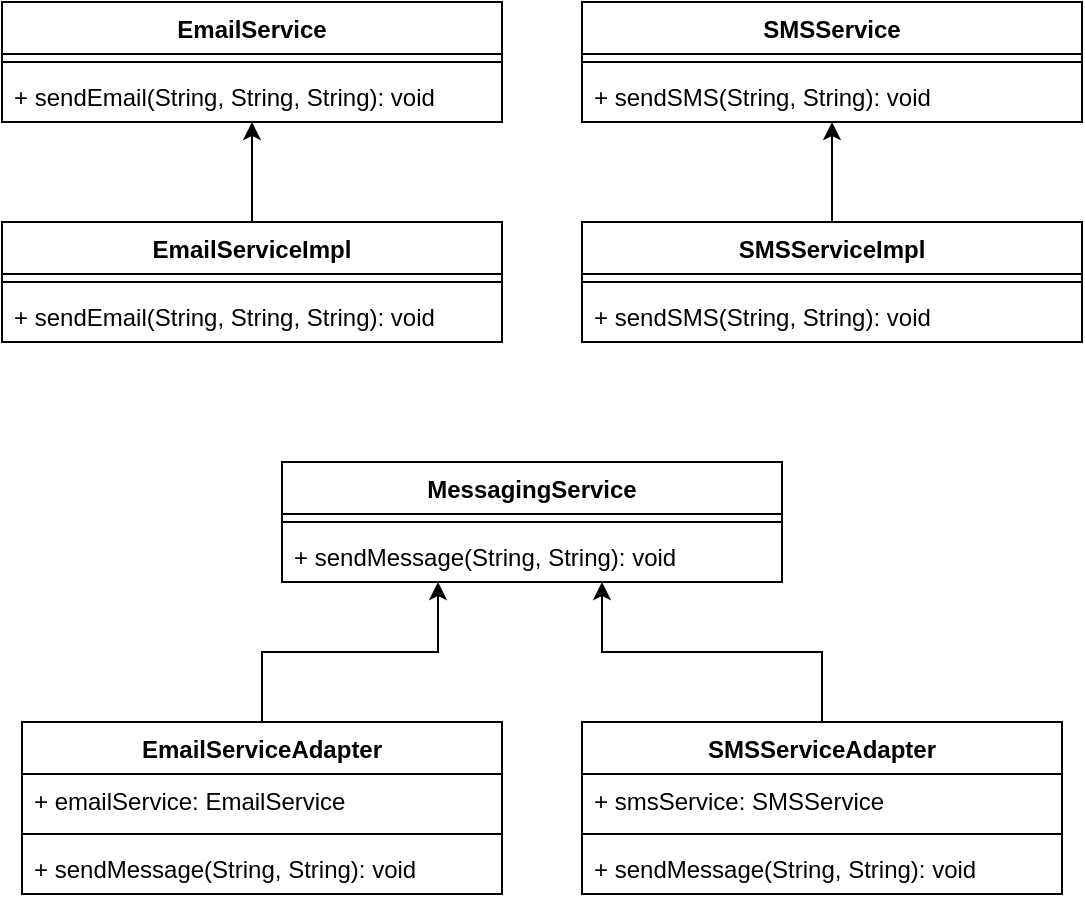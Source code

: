 <mxfile version="24.4.4" type="github">
  <diagram id="C5RBs43oDa-KdzZeNtuy" name="Page-1">
    <mxGraphModel dx="904" dy="581" grid="1" gridSize="10" guides="1" tooltips="1" connect="1" arrows="1" fold="1" page="1" pageScale="1" pageWidth="827" pageHeight="1169" math="0" shadow="0">
      <root>
        <mxCell id="WIyWlLk6GJQsqaUBKTNV-0" />
        <mxCell id="WIyWlLk6GJQsqaUBKTNV-1" parent="WIyWlLk6GJQsqaUBKTNV-0" />
        <mxCell id="5LI01iwwVY6qhHqUaQNz-0" value="EmailService" style="swimlane;fontStyle=1;align=center;verticalAlign=top;childLayout=stackLayout;horizontal=1;startSize=26;horizontalStack=0;resizeParent=1;resizeParentMax=0;resizeLast=0;collapsible=1;marginBottom=0;whiteSpace=wrap;html=1;" vertex="1" parent="WIyWlLk6GJQsqaUBKTNV-1">
          <mxGeometry x="40" y="40" width="250" height="60" as="geometry" />
        </mxCell>
        <mxCell id="5LI01iwwVY6qhHqUaQNz-2" value="" style="line;strokeWidth=1;fillColor=none;align=left;verticalAlign=middle;spacingTop=-1;spacingLeft=3;spacingRight=3;rotatable=0;labelPosition=right;points=[];portConstraint=eastwest;strokeColor=inherit;" vertex="1" parent="5LI01iwwVY6qhHqUaQNz-0">
          <mxGeometry y="26" width="250" height="8" as="geometry" />
        </mxCell>
        <mxCell id="5LI01iwwVY6qhHqUaQNz-3" value="+ sendEmail(String, String, String): void" style="text;strokeColor=none;fillColor=none;align=left;verticalAlign=top;spacingLeft=4;spacingRight=4;overflow=hidden;rotatable=0;points=[[0,0.5],[1,0.5]];portConstraint=eastwest;whiteSpace=wrap;html=1;" vertex="1" parent="5LI01iwwVY6qhHqUaQNz-0">
          <mxGeometry y="34" width="250" height="26" as="geometry" />
        </mxCell>
        <mxCell id="5LI01iwwVY6qhHqUaQNz-4" value="SMSService" style="swimlane;fontStyle=1;align=center;verticalAlign=top;childLayout=stackLayout;horizontal=1;startSize=26;horizontalStack=0;resizeParent=1;resizeParentMax=0;resizeLast=0;collapsible=1;marginBottom=0;whiteSpace=wrap;html=1;" vertex="1" parent="WIyWlLk6GJQsqaUBKTNV-1">
          <mxGeometry x="330" y="40" width="250" height="60" as="geometry" />
        </mxCell>
        <mxCell id="5LI01iwwVY6qhHqUaQNz-5" value="" style="line;strokeWidth=1;fillColor=none;align=left;verticalAlign=middle;spacingTop=-1;spacingLeft=3;spacingRight=3;rotatable=0;labelPosition=right;points=[];portConstraint=eastwest;strokeColor=inherit;" vertex="1" parent="5LI01iwwVY6qhHqUaQNz-4">
          <mxGeometry y="26" width="250" height="8" as="geometry" />
        </mxCell>
        <mxCell id="5LI01iwwVY6qhHqUaQNz-6" value="+ sendSMS(String, String): void" style="text;strokeColor=none;fillColor=none;align=left;verticalAlign=top;spacingLeft=4;spacingRight=4;overflow=hidden;rotatable=0;points=[[0,0.5],[1,0.5]];portConstraint=eastwest;whiteSpace=wrap;html=1;" vertex="1" parent="5LI01iwwVY6qhHqUaQNz-4">
          <mxGeometry y="34" width="250" height="26" as="geometry" />
        </mxCell>
        <mxCell id="5LI01iwwVY6qhHqUaQNz-7" value="EmailServiceImpl" style="swimlane;fontStyle=1;align=center;verticalAlign=top;childLayout=stackLayout;horizontal=1;startSize=26;horizontalStack=0;resizeParent=1;resizeParentMax=0;resizeLast=0;collapsible=1;marginBottom=0;whiteSpace=wrap;html=1;" vertex="1" parent="WIyWlLk6GJQsqaUBKTNV-1">
          <mxGeometry x="40" y="150" width="250" height="60" as="geometry" />
        </mxCell>
        <mxCell id="5LI01iwwVY6qhHqUaQNz-8" value="" style="line;strokeWidth=1;fillColor=none;align=left;verticalAlign=middle;spacingTop=-1;spacingLeft=3;spacingRight=3;rotatable=0;labelPosition=right;points=[];portConstraint=eastwest;strokeColor=inherit;" vertex="1" parent="5LI01iwwVY6qhHqUaQNz-7">
          <mxGeometry y="26" width="250" height="8" as="geometry" />
        </mxCell>
        <mxCell id="5LI01iwwVY6qhHqUaQNz-9" value="+ sendEmail(String, String, String): void" style="text;strokeColor=none;fillColor=none;align=left;verticalAlign=top;spacingLeft=4;spacingRight=4;overflow=hidden;rotatable=0;points=[[0,0.5],[1,0.5]];portConstraint=eastwest;whiteSpace=wrap;html=1;" vertex="1" parent="5LI01iwwVY6qhHqUaQNz-7">
          <mxGeometry y="34" width="250" height="26" as="geometry" />
        </mxCell>
        <mxCell id="5LI01iwwVY6qhHqUaQNz-10" style="edgeStyle=orthogonalEdgeStyle;rounded=0;orthogonalLoop=1;jettySize=auto;html=1;entryX=0.5;entryY=1;entryDx=0;entryDy=0;entryPerimeter=0;" edge="1" parent="WIyWlLk6GJQsqaUBKTNV-1" source="5LI01iwwVY6qhHqUaQNz-7" target="5LI01iwwVY6qhHqUaQNz-3">
          <mxGeometry relative="1" as="geometry" />
        </mxCell>
        <mxCell id="5LI01iwwVY6qhHqUaQNz-11" value="SMSServiceImpl" style="swimlane;fontStyle=1;align=center;verticalAlign=top;childLayout=stackLayout;horizontal=1;startSize=26;horizontalStack=0;resizeParent=1;resizeParentMax=0;resizeLast=0;collapsible=1;marginBottom=0;whiteSpace=wrap;html=1;" vertex="1" parent="WIyWlLk6GJQsqaUBKTNV-1">
          <mxGeometry x="330" y="150" width="250" height="60" as="geometry" />
        </mxCell>
        <mxCell id="5LI01iwwVY6qhHqUaQNz-12" value="" style="line;strokeWidth=1;fillColor=none;align=left;verticalAlign=middle;spacingTop=-1;spacingLeft=3;spacingRight=3;rotatable=0;labelPosition=right;points=[];portConstraint=eastwest;strokeColor=inherit;" vertex="1" parent="5LI01iwwVY6qhHqUaQNz-11">
          <mxGeometry y="26" width="250" height="8" as="geometry" />
        </mxCell>
        <mxCell id="5LI01iwwVY6qhHqUaQNz-13" value="+ sendSMS(String, String): void" style="text;strokeColor=none;fillColor=none;align=left;verticalAlign=top;spacingLeft=4;spacingRight=4;overflow=hidden;rotatable=0;points=[[0,0.5],[1,0.5]];portConstraint=eastwest;whiteSpace=wrap;html=1;" vertex="1" parent="5LI01iwwVY6qhHqUaQNz-11">
          <mxGeometry y="34" width="250" height="26" as="geometry" />
        </mxCell>
        <mxCell id="5LI01iwwVY6qhHqUaQNz-14" style="edgeStyle=orthogonalEdgeStyle;rounded=0;orthogonalLoop=1;jettySize=auto;html=1;entryX=0.5;entryY=1;entryDx=0;entryDy=0;entryPerimeter=0;" edge="1" parent="WIyWlLk6GJQsqaUBKTNV-1" source="5LI01iwwVY6qhHqUaQNz-11" target="5LI01iwwVY6qhHqUaQNz-6">
          <mxGeometry relative="1" as="geometry" />
        </mxCell>
        <mxCell id="5LI01iwwVY6qhHqUaQNz-23" value="MessagingService" style="swimlane;fontStyle=1;align=center;verticalAlign=top;childLayout=stackLayout;horizontal=1;startSize=26;horizontalStack=0;resizeParent=1;resizeParentMax=0;resizeLast=0;collapsible=1;marginBottom=0;whiteSpace=wrap;html=1;" vertex="1" parent="WIyWlLk6GJQsqaUBKTNV-1">
          <mxGeometry x="180" y="270" width="250" height="60" as="geometry" />
        </mxCell>
        <mxCell id="5LI01iwwVY6qhHqUaQNz-24" value="" style="line;strokeWidth=1;fillColor=none;align=left;verticalAlign=middle;spacingTop=-1;spacingLeft=3;spacingRight=3;rotatable=0;labelPosition=right;points=[];portConstraint=eastwest;strokeColor=inherit;" vertex="1" parent="5LI01iwwVY6qhHqUaQNz-23">
          <mxGeometry y="26" width="250" height="8" as="geometry" />
        </mxCell>
        <mxCell id="5LI01iwwVY6qhHqUaQNz-25" value="+ sendMessage(String, String): void" style="text;strokeColor=none;fillColor=none;align=left;verticalAlign=top;spacingLeft=4;spacingRight=4;overflow=hidden;rotatable=0;points=[[0,0.5],[1,0.5]];portConstraint=eastwest;whiteSpace=wrap;html=1;" vertex="1" parent="5LI01iwwVY6qhHqUaQNz-23">
          <mxGeometry y="34" width="250" height="26" as="geometry" />
        </mxCell>
        <mxCell id="5LI01iwwVY6qhHqUaQNz-26" value="EmailServiceAdapter" style="swimlane;fontStyle=1;align=center;verticalAlign=top;childLayout=stackLayout;horizontal=1;startSize=26;horizontalStack=0;resizeParent=1;resizeParentMax=0;resizeLast=0;collapsible=1;marginBottom=0;whiteSpace=wrap;html=1;" vertex="1" parent="WIyWlLk6GJQsqaUBKTNV-1">
          <mxGeometry x="50" y="400" width="240" height="86" as="geometry" />
        </mxCell>
        <mxCell id="5LI01iwwVY6qhHqUaQNz-27" value="+ emailService: EmailService" style="text;strokeColor=none;fillColor=none;align=left;verticalAlign=top;spacingLeft=4;spacingRight=4;overflow=hidden;rotatable=0;points=[[0,0.5],[1,0.5]];portConstraint=eastwest;whiteSpace=wrap;html=1;" vertex="1" parent="5LI01iwwVY6qhHqUaQNz-26">
          <mxGeometry y="26" width="240" height="26" as="geometry" />
        </mxCell>
        <mxCell id="5LI01iwwVY6qhHqUaQNz-28" value="" style="line;strokeWidth=1;fillColor=none;align=left;verticalAlign=middle;spacingTop=-1;spacingLeft=3;spacingRight=3;rotatable=0;labelPosition=right;points=[];portConstraint=eastwest;strokeColor=inherit;" vertex="1" parent="5LI01iwwVY6qhHqUaQNz-26">
          <mxGeometry y="52" width="240" height="8" as="geometry" />
        </mxCell>
        <mxCell id="5LI01iwwVY6qhHqUaQNz-29" value="+ sendMessage(String, String): void" style="text;strokeColor=none;fillColor=none;align=left;verticalAlign=top;spacingLeft=4;spacingRight=4;overflow=hidden;rotatable=0;points=[[0,0.5],[1,0.5]];portConstraint=eastwest;whiteSpace=wrap;html=1;" vertex="1" parent="5LI01iwwVY6qhHqUaQNz-26">
          <mxGeometry y="60" width="240" height="26" as="geometry" />
        </mxCell>
        <mxCell id="5LI01iwwVY6qhHqUaQNz-30" style="edgeStyle=orthogonalEdgeStyle;rounded=0;orthogonalLoop=1;jettySize=auto;html=1;entryX=0.312;entryY=1;entryDx=0;entryDy=0;entryPerimeter=0;" edge="1" parent="WIyWlLk6GJQsqaUBKTNV-1" source="5LI01iwwVY6qhHqUaQNz-26" target="5LI01iwwVY6qhHqUaQNz-25">
          <mxGeometry relative="1" as="geometry" />
        </mxCell>
        <mxCell id="5LI01iwwVY6qhHqUaQNz-31" value="SMSServiceAdapter" style="swimlane;fontStyle=1;align=center;verticalAlign=top;childLayout=stackLayout;horizontal=1;startSize=26;horizontalStack=0;resizeParent=1;resizeParentMax=0;resizeLast=0;collapsible=1;marginBottom=0;whiteSpace=wrap;html=1;" vertex="1" parent="WIyWlLk6GJQsqaUBKTNV-1">
          <mxGeometry x="330" y="400" width="240" height="86" as="geometry" />
        </mxCell>
        <mxCell id="5LI01iwwVY6qhHqUaQNz-32" value="+ smsService: SMSService" style="text;strokeColor=none;fillColor=none;align=left;verticalAlign=top;spacingLeft=4;spacingRight=4;overflow=hidden;rotatable=0;points=[[0,0.5],[1,0.5]];portConstraint=eastwest;whiteSpace=wrap;html=1;" vertex="1" parent="5LI01iwwVY6qhHqUaQNz-31">
          <mxGeometry y="26" width="240" height="26" as="geometry" />
        </mxCell>
        <mxCell id="5LI01iwwVY6qhHqUaQNz-33" value="" style="line;strokeWidth=1;fillColor=none;align=left;verticalAlign=middle;spacingTop=-1;spacingLeft=3;spacingRight=3;rotatable=0;labelPosition=right;points=[];portConstraint=eastwest;strokeColor=inherit;" vertex="1" parent="5LI01iwwVY6qhHqUaQNz-31">
          <mxGeometry y="52" width="240" height="8" as="geometry" />
        </mxCell>
        <mxCell id="5LI01iwwVY6qhHqUaQNz-34" value="+ sendMessage(String, String): void" style="text;strokeColor=none;fillColor=none;align=left;verticalAlign=top;spacingLeft=4;spacingRight=4;overflow=hidden;rotatable=0;points=[[0,0.5],[1,0.5]];portConstraint=eastwest;whiteSpace=wrap;html=1;" vertex="1" parent="5LI01iwwVY6qhHqUaQNz-31">
          <mxGeometry y="60" width="240" height="26" as="geometry" />
        </mxCell>
        <mxCell id="5LI01iwwVY6qhHqUaQNz-35" style="edgeStyle=orthogonalEdgeStyle;rounded=0;orthogonalLoop=1;jettySize=auto;html=1;entryX=0.64;entryY=1;entryDx=0;entryDy=0;entryPerimeter=0;" edge="1" parent="WIyWlLk6GJQsqaUBKTNV-1" source="5LI01iwwVY6qhHqUaQNz-31" target="5LI01iwwVY6qhHqUaQNz-25">
          <mxGeometry relative="1" as="geometry" />
        </mxCell>
      </root>
    </mxGraphModel>
  </diagram>
</mxfile>
